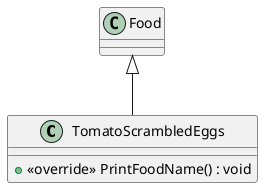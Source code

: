 @startuml
class TomatoScrambledEggs {
    + <<override>> PrintFoodName() : void
}
Food <|-- TomatoScrambledEggs
@enduml
